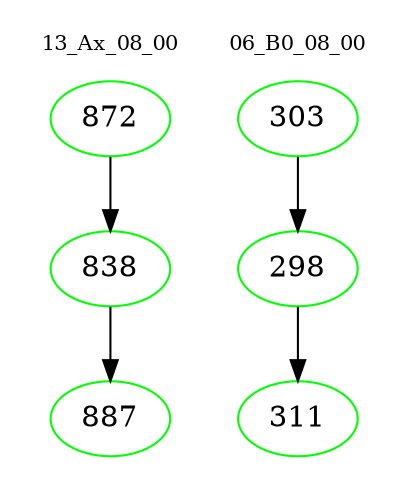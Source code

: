 digraph{
subgraph cluster_0 {
color = white
label = "13_Ax_08_00";
fontsize=10;
T0_872 [label="872", color="green"]
T0_872 -> T0_838 [color="black"]
T0_838 [label="838", color="green"]
T0_838 -> T0_887 [color="black"]
T0_887 [label="887", color="green"]
}
subgraph cluster_1 {
color = white
label = "06_B0_08_00";
fontsize=10;
T1_303 [label="303", color="green"]
T1_303 -> T1_298 [color="black"]
T1_298 [label="298", color="green"]
T1_298 -> T1_311 [color="black"]
T1_311 [label="311", color="green"]
}
}
